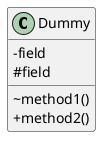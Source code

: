 @startuml
'https://plantuml.com/class-diagram
skinparam classAttributeIconSize 0
class Dummy{
    -field
    #field
    ~method1()
    +method2()
}


@enduml